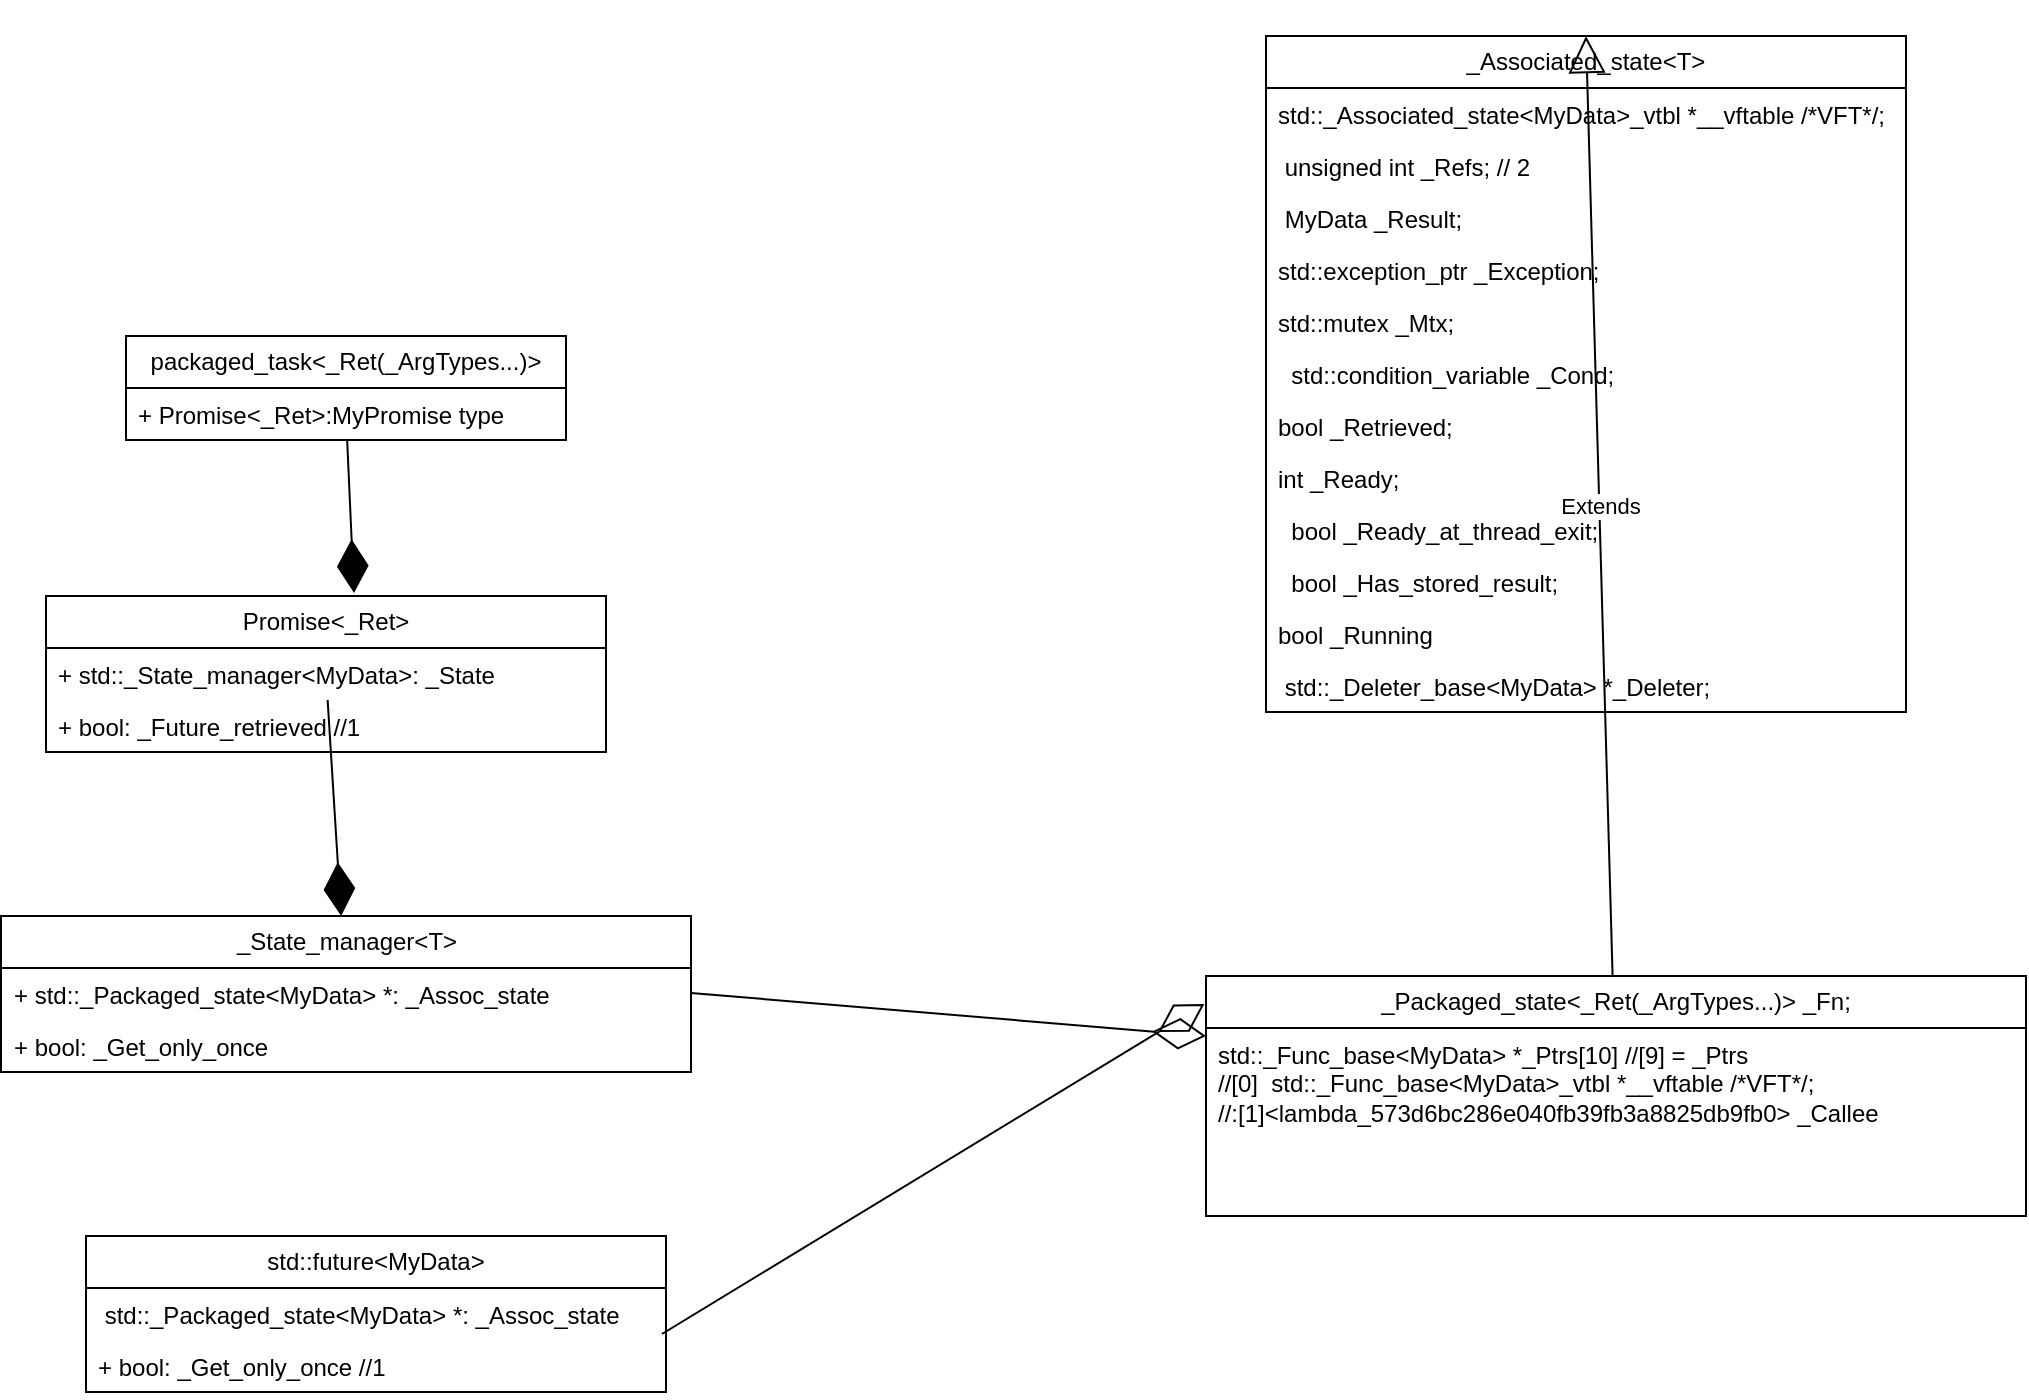 <mxfile version="21.6.2" type="device">
  <diagram id="C5RBs43oDa-KdzZeNtuy" name="Page-1">
    <mxGraphModel dx="1434" dy="880" grid="1" gridSize="10" guides="1" tooltips="1" connect="1" arrows="1" fold="1" page="1" pageScale="1" pageWidth="827" pageHeight="1169" math="0" shadow="0">
      <root>
        <object label="" ss="ff&#xa;gg" id="WIyWlLk6GJQsqaUBKTNV-0">
          <mxCell />
        </object>
        <mxCell id="WIyWlLk6GJQsqaUBKTNV-1" parent="WIyWlLk6GJQsqaUBKTNV-0" />
        <mxCell id="JMk6BAmpApdN64hpN0xi-0" value="&lt;p style=&quot;margin: 0px;&quot;&gt;packaged_task&amp;lt;_Ret(_ArgTypes...)&amp;gt;&lt;/p&gt;" style="swimlane;fontStyle=0;childLayout=stackLayout;horizontal=1;startSize=26;fillColor=none;horizontalStack=0;resizeParent=1;resizeParentMax=0;resizeLast=0;collapsible=1;marginBottom=0;whiteSpace=wrap;html=1;labelBackgroundColor=none;" vertex="1" parent="WIyWlLk6GJQsqaUBKTNV-1">
          <mxGeometry x="110" y="310" width="220" height="52" as="geometry" />
        </mxCell>
        <mxCell id="JMk6BAmpApdN64hpN0xi-1" value="+ Promise&amp;lt;_Ret&amp;gt;:MyPromise type" style="text;align=left;verticalAlign=top;spacingLeft=4;spacingRight=4;overflow=hidden;rotatable=0;points=[[0,0.5],[1,0.5]];portConstraint=eastwest;whiteSpace=wrap;html=1;labelBackgroundColor=none;" vertex="1" parent="JMk6BAmpApdN64hpN0xi-0">
          <mxGeometry y="26" width="220" height="26" as="geometry" />
        </mxCell>
        <mxCell id="JMk6BAmpApdN64hpN0xi-4" value="Promise&amp;lt;_Ret&amp;gt;" style="swimlane;fontStyle=0;childLayout=stackLayout;horizontal=1;startSize=26;fillColor=none;horizontalStack=0;resizeParent=1;resizeParentMax=0;resizeLast=0;collapsible=1;marginBottom=0;whiteSpace=wrap;html=1;labelBackgroundColor=none;" vertex="1" parent="WIyWlLk6GJQsqaUBKTNV-1">
          <mxGeometry x="70" y="440" width="280" height="78" as="geometry" />
        </mxCell>
        <mxCell id="JMk6BAmpApdN64hpN0xi-5" value="+ std::_State_manager&amp;lt;MyData&amp;gt;:&amp;nbsp;_State" style="text;strokeColor=none;fillColor=none;align=left;verticalAlign=top;spacingLeft=4;spacingRight=4;overflow=hidden;rotatable=0;points=[[0,0.5],[1,0.5]];portConstraint=eastwest;whiteSpace=wrap;html=1;labelBackgroundColor=none;" vertex="1" parent="JMk6BAmpApdN64hpN0xi-4">
          <mxGeometry y="26" width="280" height="26" as="geometry" />
        </mxCell>
        <mxCell id="JMk6BAmpApdN64hpN0xi-6" value="+ bool:&amp;nbsp;_Future_retrieved //1" style="text;strokeColor=none;fillColor=none;align=left;verticalAlign=top;spacingLeft=4;spacingRight=4;overflow=hidden;rotatable=0;points=[[0,0.5],[1,0.5]];portConstraint=eastwest;whiteSpace=wrap;html=1;labelBackgroundColor=none;" vertex="1" parent="JMk6BAmpApdN64hpN0xi-4">
          <mxGeometry y="52" width="280" height="26" as="geometry" />
        </mxCell>
        <mxCell id="JMk6BAmpApdN64hpN0xi-8" value="" style="endArrow=diamondThin;endFill=1;endSize=24;html=1;rounded=0;entryX=0.55;entryY=-0.019;entryDx=0;entryDy=0;entryPerimeter=0;labelBackgroundColor=none;fontColor=default;" edge="1" parent="WIyWlLk6GJQsqaUBKTNV-1" source="JMk6BAmpApdN64hpN0xi-1" target="JMk6BAmpApdN64hpN0xi-4">
          <mxGeometry width="160" relative="1" as="geometry">
            <mxPoint x="330" y="350" as="sourcePoint" />
            <mxPoint x="490" y="350" as="targetPoint" />
          </mxGeometry>
        </mxCell>
        <mxCell id="JMk6BAmpApdN64hpN0xi-9" value="_State_manager&amp;lt;T&amp;gt;" style="swimlane;fontStyle=0;childLayout=stackLayout;horizontal=1;startSize=26;fillColor=none;horizontalStack=0;resizeParent=1;resizeParentMax=0;resizeLast=0;collapsible=1;marginBottom=0;whiteSpace=wrap;html=1;labelBackgroundColor=none;" vertex="1" parent="WIyWlLk6GJQsqaUBKTNV-1">
          <mxGeometry x="47.5" y="600" width="345" height="78" as="geometry" />
        </mxCell>
        <mxCell id="JMk6BAmpApdN64hpN0xi-10" value="+ std::_Packaged_state&amp;lt;MyData&amp;gt; *:&amp;nbsp;_Assoc_state" style="text;strokeColor=none;fillColor=none;align=left;verticalAlign=top;spacingLeft=4;spacingRight=4;overflow=hidden;rotatable=0;points=[[0,0.5],[1,0.5]];portConstraint=eastwest;whiteSpace=wrap;html=1;labelBackgroundColor=none;" vertex="1" parent="JMk6BAmpApdN64hpN0xi-9">
          <mxGeometry y="26" width="345" height="26" as="geometry" />
        </mxCell>
        <mxCell id="JMk6BAmpApdN64hpN0xi-11" value="+ bool:&amp;nbsp;_Get_only_once" style="text;strokeColor=none;fillColor=none;align=left;verticalAlign=top;spacingLeft=4;spacingRight=4;overflow=hidden;rotatable=0;points=[[0,0.5],[1,0.5]];portConstraint=eastwest;whiteSpace=wrap;html=1;labelBackgroundColor=none;" vertex="1" parent="JMk6BAmpApdN64hpN0xi-9">
          <mxGeometry y="52" width="345" height="26" as="geometry" />
        </mxCell>
        <mxCell id="JMk6BAmpApdN64hpN0xi-13" value="" style="endArrow=diamondThin;endFill=1;endSize=24;html=1;rounded=0;labelBackgroundColor=none;fontColor=default;" edge="1" parent="WIyWlLk6GJQsqaUBKTNV-1" source="JMk6BAmpApdN64hpN0xi-5" target="JMk6BAmpApdN64hpN0xi-9">
          <mxGeometry width="160" relative="1" as="geometry">
            <mxPoint x="410" y="570" as="sourcePoint" />
            <mxPoint x="570" y="570" as="targetPoint" />
          </mxGeometry>
        </mxCell>
        <mxCell id="JMk6BAmpApdN64hpN0xi-14" value="_Associated_state&amp;lt;T&amp;gt;" style="swimlane;fontStyle=0;childLayout=stackLayout;horizontal=1;startSize=26;fillColor=none;horizontalStack=0;resizeParent=1;resizeParentMax=0;resizeLast=0;collapsible=1;marginBottom=0;whiteSpace=wrap;html=1;labelBackgroundColor=none;" vertex="1" parent="WIyWlLk6GJQsqaUBKTNV-1">
          <mxGeometry x="680" y="160" width="320" height="338" as="geometry" />
        </mxCell>
        <mxCell id="JMk6BAmpApdN64hpN0xi-15" value="std::_Associated_state&amp;lt;MyData&amp;gt;_vtbl *__vftable /*VFT*/;" style="text;strokeColor=none;fillColor=none;align=left;verticalAlign=top;spacingLeft=4;spacingRight=4;overflow=hidden;rotatable=0;points=[[0,0.5],[1,0.5]];portConstraint=eastwest;whiteSpace=wrap;html=1;labelBackgroundColor=none;" vertex="1" parent="JMk6BAmpApdN64hpN0xi-14">
          <mxGeometry y="26" width="320" height="26" as="geometry" />
        </mxCell>
        <mxCell id="JMk6BAmpApdN64hpN0xi-16" value="&amp;nbsp;unsigned int _Refs; // 2" style="text;strokeColor=none;fillColor=none;align=left;verticalAlign=top;spacingLeft=4;spacingRight=4;overflow=hidden;rotatable=0;points=[[0,0.5],[1,0.5]];portConstraint=eastwest;whiteSpace=wrap;html=1;labelBackgroundColor=none;" vertex="1" parent="JMk6BAmpApdN64hpN0xi-14">
          <mxGeometry y="52" width="320" height="26" as="geometry" />
        </mxCell>
        <mxCell id="JMk6BAmpApdN64hpN0xi-17" value="&amp;nbsp;MyData _Result;" style="text;strokeColor=none;fillColor=none;align=left;verticalAlign=top;spacingLeft=4;spacingRight=4;overflow=hidden;rotatable=0;points=[[0,0.5],[1,0.5]];portConstraint=eastwest;whiteSpace=wrap;html=1;labelBackgroundColor=none;" vertex="1" parent="JMk6BAmpApdN64hpN0xi-14">
          <mxGeometry y="78" width="320" height="26" as="geometry" />
        </mxCell>
        <mxCell id="JMk6BAmpApdN64hpN0xi-25" value="std::exception_ptr _Exception;" style="text;strokeColor=none;fillColor=none;align=left;verticalAlign=top;spacingLeft=4;spacingRight=4;overflow=hidden;rotatable=0;points=[[0,0.5],[1,0.5]];portConstraint=eastwest;whiteSpace=wrap;html=1;" vertex="1" parent="JMk6BAmpApdN64hpN0xi-14">
          <mxGeometry y="104" width="320" height="26" as="geometry" />
        </mxCell>
        <mxCell id="JMk6BAmpApdN64hpN0xi-26" value="std::mutex _Mtx;" style="text;strokeColor=none;fillColor=none;align=left;verticalAlign=top;spacingLeft=4;spacingRight=4;overflow=hidden;rotatable=0;points=[[0,0.5],[1,0.5]];portConstraint=eastwest;whiteSpace=wrap;html=1;" vertex="1" parent="JMk6BAmpApdN64hpN0xi-14">
          <mxGeometry y="130" width="320" height="26" as="geometry" />
        </mxCell>
        <mxCell id="JMk6BAmpApdN64hpN0xi-27" value="&amp;nbsp; std::condition_variable _Cond;" style="text;strokeColor=none;fillColor=none;align=left;verticalAlign=top;spacingLeft=4;spacingRight=4;overflow=hidden;rotatable=0;points=[[0,0.5],[1,0.5]];portConstraint=eastwest;whiteSpace=wrap;html=1;" vertex="1" parent="JMk6BAmpApdN64hpN0xi-14">
          <mxGeometry y="156" width="320" height="26" as="geometry" />
        </mxCell>
        <mxCell id="JMk6BAmpApdN64hpN0xi-28" value="bool _Retrieved;" style="text;strokeColor=none;fillColor=none;align=left;verticalAlign=top;spacingLeft=4;spacingRight=4;overflow=hidden;rotatable=0;points=[[0,0.5],[1,0.5]];portConstraint=eastwest;whiteSpace=wrap;html=1;" vertex="1" parent="JMk6BAmpApdN64hpN0xi-14">
          <mxGeometry y="182" width="320" height="26" as="geometry" />
        </mxCell>
        <mxCell id="JMk6BAmpApdN64hpN0xi-29" value="int _Ready;" style="text;strokeColor=none;fillColor=none;align=left;verticalAlign=top;spacingLeft=4;spacingRight=4;overflow=hidden;rotatable=0;points=[[0,0.5],[1,0.5]];portConstraint=eastwest;whiteSpace=wrap;html=1;" vertex="1" parent="JMk6BAmpApdN64hpN0xi-14">
          <mxGeometry y="208" width="320" height="26" as="geometry" />
        </mxCell>
        <mxCell id="JMk6BAmpApdN64hpN0xi-30" value="&amp;nbsp; bool _Ready_at_thread_exit;" style="text;strokeColor=none;fillColor=none;align=left;verticalAlign=top;spacingLeft=4;spacingRight=4;overflow=hidden;rotatable=0;points=[[0,0.5],[1,0.5]];portConstraint=eastwest;whiteSpace=wrap;html=1;" vertex="1" parent="JMk6BAmpApdN64hpN0xi-14">
          <mxGeometry y="234" width="320" height="26" as="geometry" />
        </mxCell>
        <mxCell id="JMk6BAmpApdN64hpN0xi-31" value="&amp;nbsp; bool _Has_stored_result;" style="text;strokeColor=none;fillColor=none;align=left;verticalAlign=top;spacingLeft=4;spacingRight=4;overflow=hidden;rotatable=0;points=[[0,0.5],[1,0.5]];portConstraint=eastwest;whiteSpace=wrap;html=1;" vertex="1" parent="JMk6BAmpApdN64hpN0xi-14">
          <mxGeometry y="260" width="320" height="26" as="geometry" />
        </mxCell>
        <mxCell id="JMk6BAmpApdN64hpN0xi-33" value="bool _Running" style="text;strokeColor=none;fillColor=none;align=left;verticalAlign=top;spacingLeft=4;spacingRight=4;overflow=hidden;rotatable=0;points=[[0,0.5],[1,0.5]];portConstraint=eastwest;whiteSpace=wrap;html=1;" vertex="1" parent="JMk6BAmpApdN64hpN0xi-14">
          <mxGeometry y="286" width="320" height="26" as="geometry" />
        </mxCell>
        <mxCell id="JMk6BAmpApdN64hpN0xi-32" value="&amp;nbsp;std::_Deleter_base&amp;lt;MyData&amp;gt; *_Deleter;" style="text;strokeColor=none;fillColor=none;align=left;verticalAlign=top;spacingLeft=4;spacingRight=4;overflow=hidden;rotatable=0;points=[[0,0.5],[1,0.5]];portConstraint=eastwest;whiteSpace=wrap;html=1;" vertex="1" parent="JMk6BAmpApdN64hpN0xi-14">
          <mxGeometry y="312" width="320" height="26" as="geometry" />
        </mxCell>
        <mxCell id="JMk6BAmpApdN64hpN0xi-18" value="" style="endArrow=diamondThin;endFill=0;endSize=24;html=1;rounded=0;labelBackgroundColor=none;fontColor=default;entryX=0;entryY=0.25;entryDx=0;entryDy=0;" edge="1" parent="WIyWlLk6GJQsqaUBKTNV-1" target="JMk6BAmpApdN64hpN0xi-34">
          <mxGeometry width="160" relative="1" as="geometry">
            <mxPoint x="392.5" y="638.5" as="sourcePoint" />
            <mxPoint x="570" y="650" as="targetPoint" />
          </mxGeometry>
        </mxCell>
        <mxCell id="JMk6BAmpApdN64hpN0xi-34" value="_Packaged_state&amp;lt;_Ret(_ArgTypes...)&amp;gt; _Fn;" style="swimlane;fontStyle=0;childLayout=stackLayout;horizontal=1;startSize=26;fillColor=none;horizontalStack=0;resizeParent=1;resizeParentMax=0;resizeLast=0;collapsible=1;marginBottom=0;whiteSpace=wrap;html=1;" vertex="1" parent="WIyWlLk6GJQsqaUBKTNV-1">
          <mxGeometry x="650" y="630" width="410" height="120" as="geometry" />
        </mxCell>
        <mxCell id="JMk6BAmpApdN64hpN0xi-35" value="std::_Func_base&amp;lt;MyData&amp;gt; *_Ptrs[10] //[9] = _Ptrs&lt;br&gt;//[0]&amp;nbsp;&amp;nbsp;std::_Func_base&amp;lt;MyData&amp;gt;_vtbl *__vftable /*VFT*/;&lt;br&gt;//:[1]&amp;lt;lambda_573d6bc286e040fb39fb3a8825db9fb0&amp;gt; _Callee&amp;nbsp;" style="text;strokeColor=none;fillColor=none;align=left;verticalAlign=top;spacingLeft=4;spacingRight=4;overflow=hidden;rotatable=0;points=[[0,0.5],[1,0.5]];portConstraint=eastwest;whiteSpace=wrap;html=1;" vertex="1" parent="JMk6BAmpApdN64hpN0xi-34">
          <mxGeometry y="26" width="410" height="94" as="geometry" />
        </mxCell>
        <mxCell id="JMk6BAmpApdN64hpN0xi-38" value="Extends" style="endArrow=block;endSize=16;endFill=0;html=1;rounded=0;entryX=0.5;entryY=0;entryDx=0;entryDy=0;" edge="1" parent="WIyWlLk6GJQsqaUBKTNV-1" source="JMk6BAmpApdN64hpN0xi-34" target="JMk6BAmpApdN64hpN0xi-14">
          <mxGeometry width="160" relative="1" as="geometry">
            <mxPoint x="1030" y="580" as="sourcePoint" />
            <mxPoint x="1190" y="580" as="targetPoint" />
          </mxGeometry>
        </mxCell>
        <mxCell id="JMk6BAmpApdN64hpN0xi-39" value="std::future&amp;lt;MyData&amp;gt;" style="swimlane;fontStyle=0;childLayout=stackLayout;horizontal=1;startSize=26;fillColor=none;horizontalStack=0;resizeParent=1;resizeParentMax=0;resizeLast=0;collapsible=1;marginBottom=0;whiteSpace=wrap;html=1;" vertex="1" parent="WIyWlLk6GJQsqaUBKTNV-1">
          <mxGeometry x="90" y="760" width="290" height="78" as="geometry" />
        </mxCell>
        <mxCell id="JMk6BAmpApdN64hpN0xi-44" value="&amp;nbsp;std::_Packaged_state&amp;lt;MyData&amp;gt; *:&amp;nbsp;_Assoc_state" style="text;strokeColor=none;fillColor=none;align=left;verticalAlign=top;spacingLeft=4;spacingRight=4;overflow=hidden;rotatable=0;points=[[0,0.5],[1,0.5]];portConstraint=eastwest;whiteSpace=wrap;html=1;" vertex="1" parent="JMk6BAmpApdN64hpN0xi-39">
          <mxGeometry y="26" width="290" height="26" as="geometry" />
        </mxCell>
        <mxCell id="JMk6BAmpApdN64hpN0xi-45" value="+ bool:&amp;nbsp;_Get_only_once //1" style="text;strokeColor=none;fillColor=none;align=left;verticalAlign=top;spacingLeft=4;spacingRight=4;overflow=hidden;rotatable=0;points=[[0,0.5],[1,0.5]];portConstraint=eastwest;whiteSpace=wrap;html=1;" vertex="1" parent="JMk6BAmpApdN64hpN0xi-39">
          <mxGeometry y="52" width="290" height="26" as="geometry" />
        </mxCell>
        <mxCell id="JMk6BAmpApdN64hpN0xi-46" value="" style="endArrow=diamondThin;endFill=0;endSize=24;html=1;rounded=0;entryX=-0.002;entryY=0.117;entryDx=0;entryDy=0;entryPerimeter=0;exitX=0.993;exitY=0.885;exitDx=0;exitDy=0;exitPerimeter=0;" edge="1" parent="WIyWlLk6GJQsqaUBKTNV-1" source="JMk6BAmpApdN64hpN0xi-44" target="JMk6BAmpApdN64hpN0xi-34">
          <mxGeometry width="160" relative="1" as="geometry">
            <mxPoint x="370" y="810" as="sourcePoint" />
            <mxPoint x="530" y="810" as="targetPoint" />
          </mxGeometry>
        </mxCell>
      </root>
    </mxGraphModel>
  </diagram>
</mxfile>
